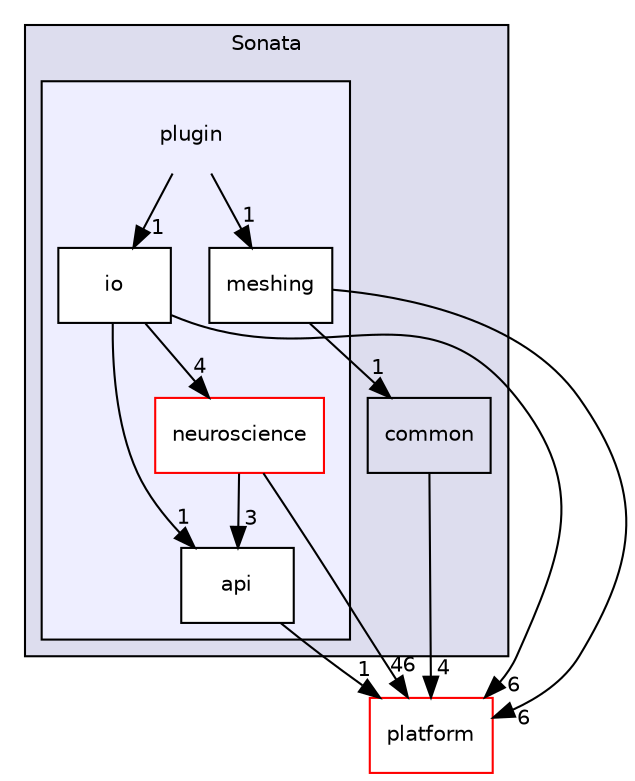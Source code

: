 digraph "bioexplorer/backend/plugins/Sonata/plugin" {
  compound=true
  node [ fontsize="10", fontname="Helvetica"];
  edge [ labelfontsize="10", labelfontname="Helvetica"];
  subgraph clusterdir_708f202f5c67cf0588d273d79cc707c8 {
    graph [ bgcolor="#ddddee", pencolor="black", label="Sonata" fontname="Helvetica", fontsize="10", URL="dir_708f202f5c67cf0588d273d79cc707c8.html"]
  dir_26ddc90037ea0f279e3316cb1bad6b6d [shape=box label="common" URL="dir_26ddc90037ea0f279e3316cb1bad6b6d.html"];
  subgraph clusterdir_ad1e054ad47d824a391bc455c4fe0df7 {
    graph [ bgcolor="#eeeeff", pencolor="black", label="" URL="dir_ad1e054ad47d824a391bc455c4fe0df7.html"];
    dir_ad1e054ad47d824a391bc455c4fe0df7 [shape=plaintext label="plugin"];
  dir_3b7f3ace1299a9efd090ecc9021e4bb3 [shape=box label="api" fillcolor="white" style="filled" URL="dir_3b7f3ace1299a9efd090ecc9021e4bb3.html"];
  dir_ddd1bd9a0249165aa9190d79d3adf2ae [shape=box label="io" fillcolor="white" style="filled" URL="dir_ddd1bd9a0249165aa9190d79d3adf2ae.html"];
  dir_09a772a2e8e0aa7f51876a19be4c6a69 [shape=box label="meshing" fillcolor="white" style="filled" URL="dir_09a772a2e8e0aa7f51876a19be4c6a69.html"];
  dir_b440e75eee5fec4c8bdb898273bf5cee [shape=box label="neuroscience" fillcolor="white" style="filled" color="red" URL="dir_b440e75eee5fec4c8bdb898273bf5cee.html"];
  }
  }
  dir_c5a52a81292cf9a5167198f4f346d6d9 [shape=box label="platform" fillcolor="white" style="filled" color="red" URL="dir_c5a52a81292cf9a5167198f4f346d6d9.html"];
  dir_b440e75eee5fec4c8bdb898273bf5cee->dir_3b7f3ace1299a9efd090ecc9021e4bb3 [headlabel="3", labeldistance=1.5 headhref="dir_000034_000031.html"];
  dir_b440e75eee5fec4c8bdb898273bf5cee->dir_c5a52a81292cf9a5167198f4f346d6d9 [headlabel="46", labeldistance=1.5 headhref="dir_000034_000059.html"];
  dir_ddd1bd9a0249165aa9190d79d3adf2ae->dir_3b7f3ace1299a9efd090ecc9021e4bb3 [headlabel="1", labeldistance=1.5 headhref="dir_000032_000031.html"];
  dir_ddd1bd9a0249165aa9190d79d3adf2ae->dir_b440e75eee5fec4c8bdb898273bf5cee [headlabel="4", labeldistance=1.5 headhref="dir_000032_000034.html"];
  dir_ddd1bd9a0249165aa9190d79d3adf2ae->dir_c5a52a81292cf9a5167198f4f346d6d9 [headlabel="6", labeldistance=1.5 headhref="dir_000032_000059.html"];
  dir_ad1e054ad47d824a391bc455c4fe0df7->dir_09a772a2e8e0aa7f51876a19be4c6a69 [headlabel="1", labeldistance=1.5 headhref="dir_000030_000033.html"];
  dir_ad1e054ad47d824a391bc455c4fe0df7->dir_ddd1bd9a0249165aa9190d79d3adf2ae [headlabel="1", labeldistance=1.5 headhref="dir_000030_000032.html"];
  dir_3b7f3ace1299a9efd090ecc9021e4bb3->dir_c5a52a81292cf9a5167198f4f346d6d9 [headlabel="1", labeldistance=1.5 headhref="dir_000031_000059.html"];
  dir_09a772a2e8e0aa7f51876a19be4c6a69->dir_26ddc90037ea0f279e3316cb1bad6b6d [headlabel="1", labeldistance=1.5 headhref="dir_000033_000090.html"];
  dir_09a772a2e8e0aa7f51876a19be4c6a69->dir_c5a52a81292cf9a5167198f4f346d6d9 [headlabel="6", labeldistance=1.5 headhref="dir_000033_000059.html"];
  dir_26ddc90037ea0f279e3316cb1bad6b6d->dir_c5a52a81292cf9a5167198f4f346d6d9 [headlabel="4", labeldistance=1.5 headhref="dir_000090_000059.html"];
}
